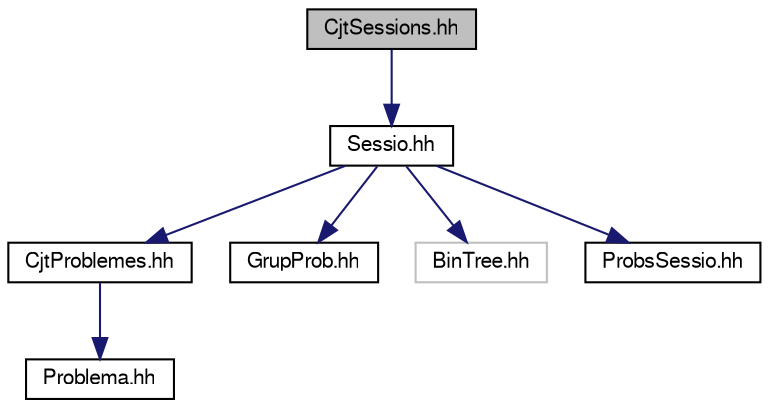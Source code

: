 digraph "CjtSessions.hh"
{
 // LATEX_PDF_SIZE
  edge [fontname="FreeSans",fontsize="10",labelfontname="FreeSans",labelfontsize="10"];
  node [fontname="FreeSans",fontsize="10",shape=record];
  Node1 [label="CjtSessions.hh",height=0.2,width=0.4,color="black", fillcolor="grey75", style="filled", fontcolor="black",tooltip="Especificació de la classe CjtSessions."];
  Node1 -> Node2 [color="midnightblue",fontsize="10",style="solid",fontname="FreeSans"];
  Node2 [label="Sessio.hh",height=0.2,width=0.4,color="black", fillcolor="white", style="filled",URL="$_sessio_8hh.html",tooltip="Especificació de la classe Sessio."];
  Node2 -> Node3 [color="midnightblue",fontsize="10",style="solid",fontname="FreeSans"];
  Node3 [label="CjtProblemes.hh",height=0.2,width=0.4,color="black", fillcolor="white", style="filled",URL="$_cjt_problemes_8hh.html",tooltip="Especificació de la clase CjtProblemes."];
  Node3 -> Node4 [color="midnightblue",fontsize="10",style="solid",fontname="FreeSans"];
  Node4 [label="Problema.hh",height=0.2,width=0.4,color="black", fillcolor="white", style="filled",URL="$_problema_8hh.html",tooltip="Especificació de la classe Problema."];
  Node2 -> Node5 [color="midnightblue",fontsize="10",style="solid",fontname="FreeSans"];
  Node5 [label="GrupProb.hh",height=0.2,width=0.4,color="black", fillcolor="white", style="filled",URL="$_grup_prob_8hh.html",tooltip="Especificació de la classe GrupProb."];
  Node2 -> Node6 [color="midnightblue",fontsize="10",style="solid",fontname="FreeSans"];
  Node6 [label="BinTree.hh",height=0.2,width=0.4,color="grey75", fillcolor="white", style="filled",tooltip=" "];
  Node2 -> Node7 [color="midnightblue",fontsize="10",style="solid",fontname="FreeSans"];
  Node7 [label="ProbsSessio.hh",height=0.2,width=0.4,color="black", fillcolor="white", style="filled",URL="$_probs_sessio_8hh.html",tooltip="Especificació de la classe ProbsSessio."];
}
